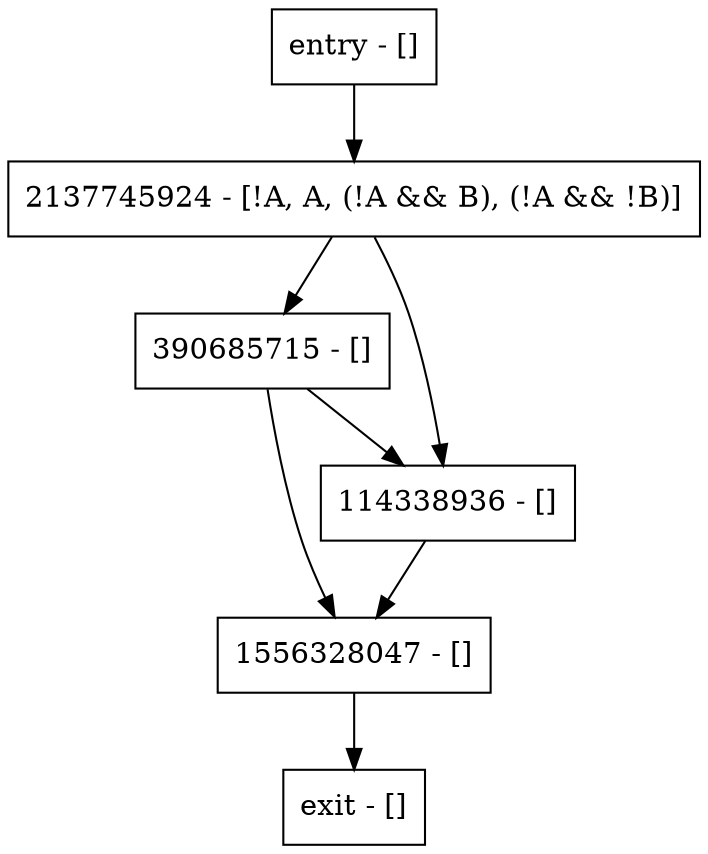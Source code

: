 digraph foo {
node [shape=record];
entry [label="entry - []"];
exit [label="exit - []"];
390685715 [label="390685715 - []"];
2137745924 [label="2137745924 - [!A, A, (!A && B), (!A && !B)]"];
1556328047 [label="1556328047 - []"];
114338936 [label="114338936 - []"];
entry;
exit;
entry -> 2137745924;
390685715 -> 1556328047;
390685715 -> 114338936;
2137745924 -> 390685715;
2137745924 -> 114338936;
1556328047 -> exit;
114338936 -> 1556328047;
}
